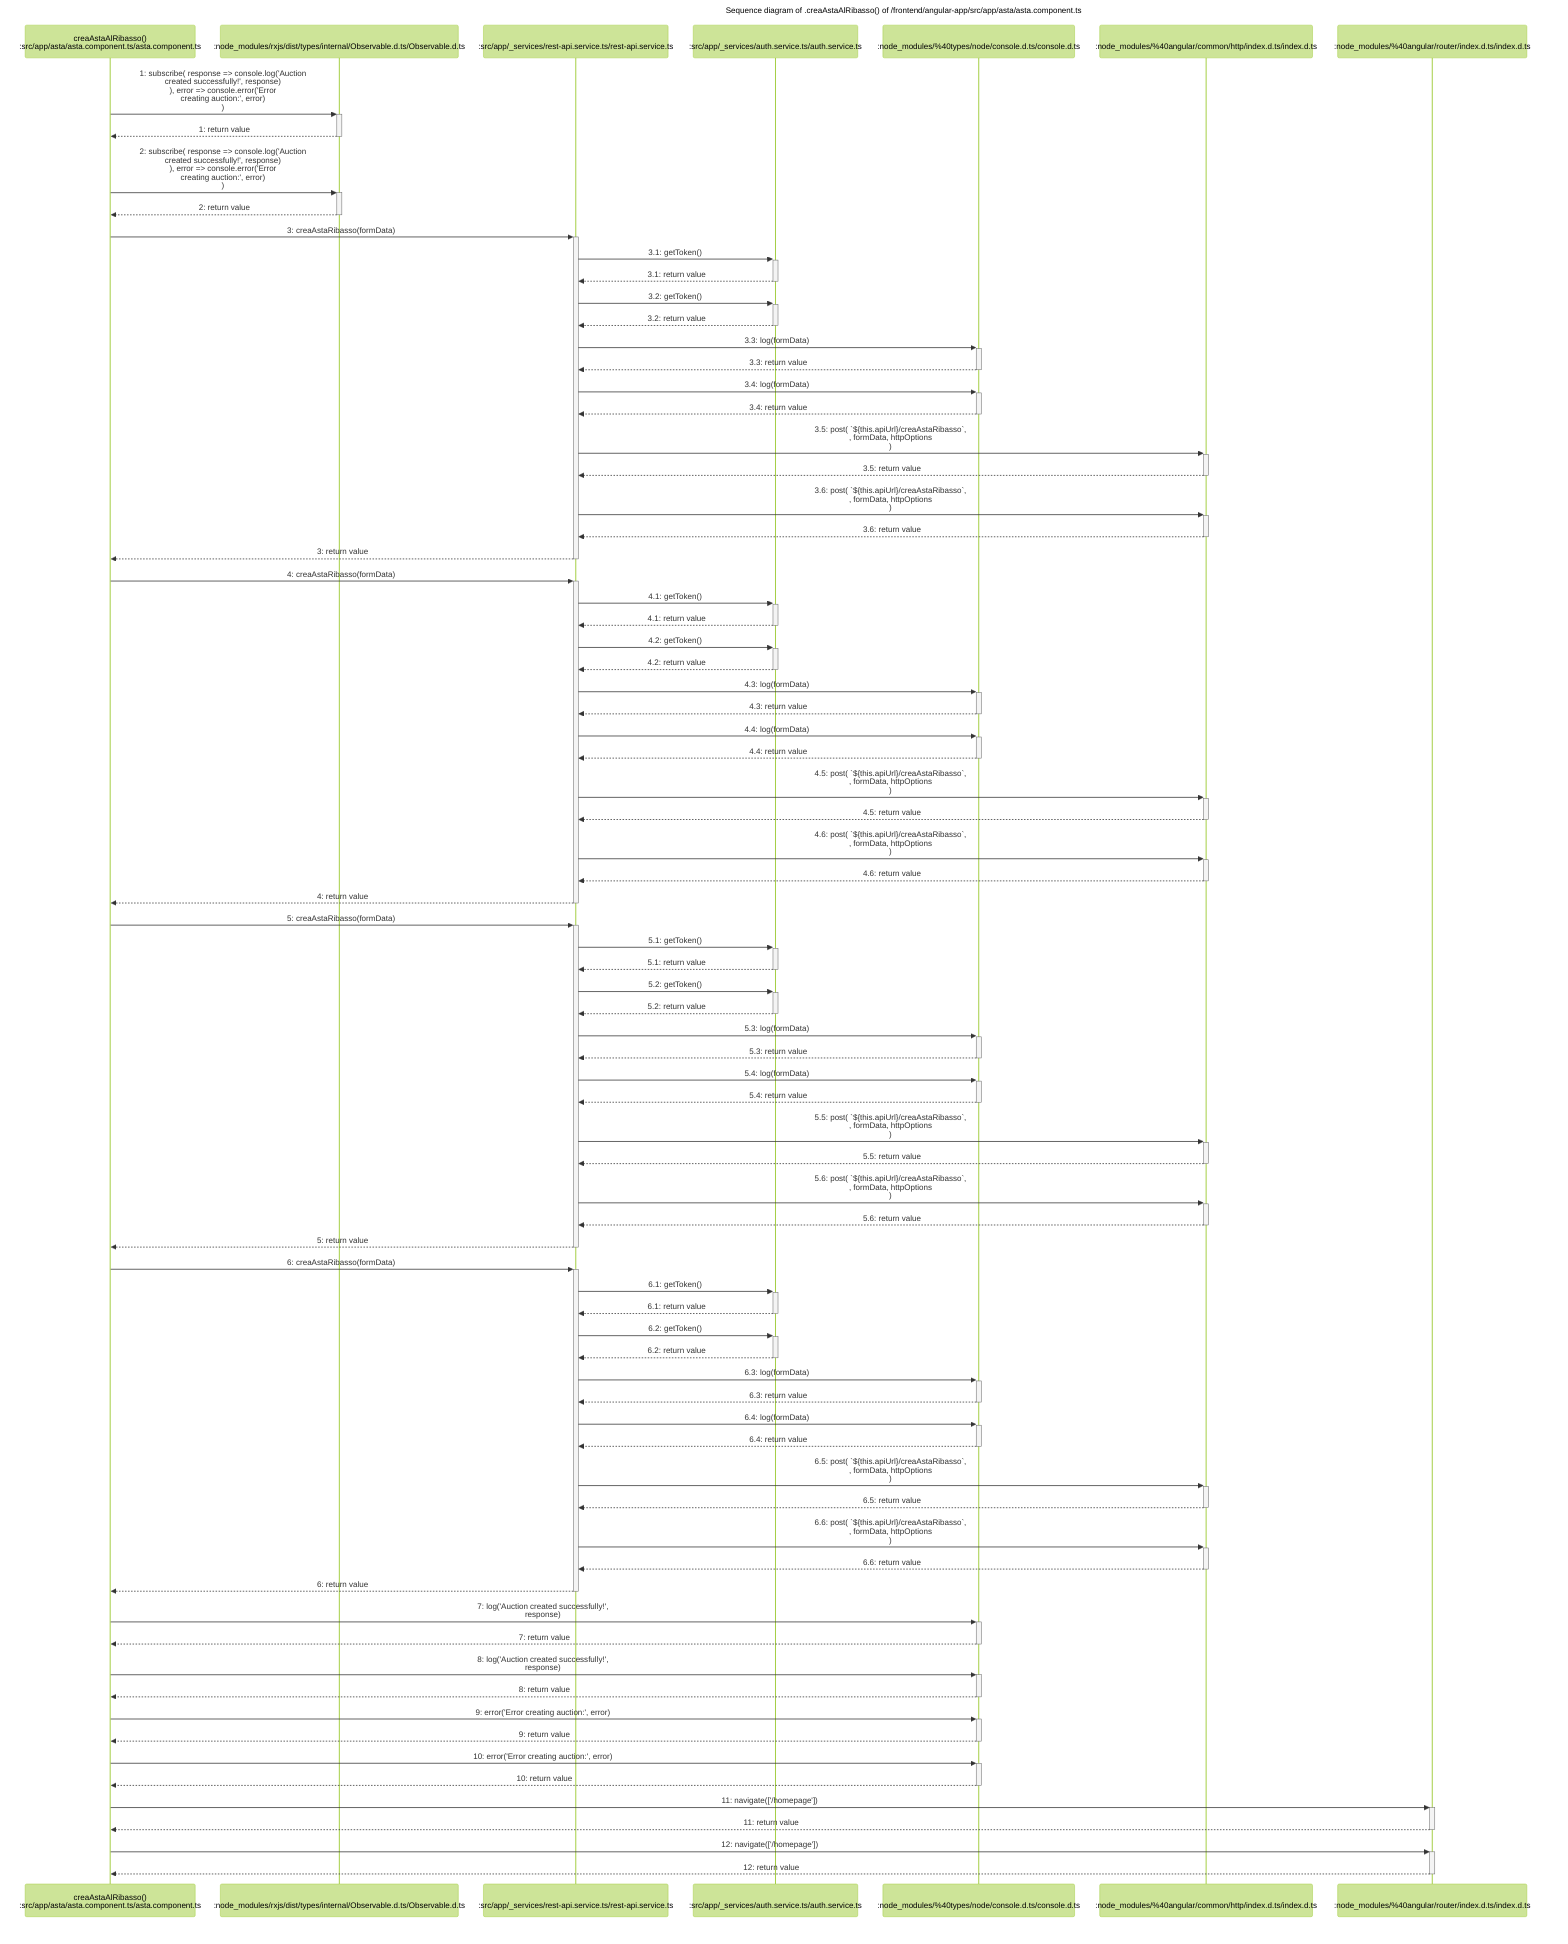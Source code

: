 %%{init: {'theme':'forest'}}%%

sequenceDiagram

    Title Sequence diagram of .creaAstaAlRibasso() of /frontend/angular-app/src/app/asta/asta.component.ts

    participant p1 as creaAstaAlRibasso()<br>:src/app/asta/asta.component.ts/asta.component.ts
    participant p2 as <br>:node_modules/rxjs/dist/types/internal/Observable.d.ts/Observable.d.ts
    participant p3 as <br>:src/app/_services/rest-api.service.ts/rest-api.service.ts
    participant p4 as <br>:src/app/_services/auth.service.ts/auth.service.ts
    participant p5 as <br>:node_modules/%40types/node/console.d.ts/console.d.ts
    participant p6 as <br>:node_modules/%40angular/common/http/index.d.ts/index.d.ts
    participant p7 as <br>:node_modules/%40angular/router/index.d.ts/index.d.ts


	p1 ->>+ p2: 1: subscribe( response => console.log('Auction<br>created successfully!', response)<br>), error => console.error('Error<br>creating auction:', error)<br>)
	p2 -->>- p1: 1: return value
	p1 ->>+ p2: 2: subscribe( response => console.log('Auction<br>created successfully!', response)<br>), error => console.error('Error<br>creating auction:', error)<br>)
	p2 -->>- p1: 2: return value
	p1 ->>+ p3: 3: creaAstaRibasso(formData)
	p3 ->>+ p4: 3.1: getToken()
	p4 -->>- p3: 3.1: return value
	p3 ->>+ p4: 3.2: getToken()
	p4 -->>- p3: 3.2: return value
	p3 ->>+ p5: 3.3: log(formData)
	p5 -->>- p3: 3.3: return value
	p3 ->>+ p5: 3.4: log(formData)
	p5 -->>- p3: 3.4: return value
	p3 ->>+ p6: 3.5: post( `${this.apiUrl}/creaAstaRibasso`,<br>, formData,      httpOptions<br>   )
	p6 -->>- p3: 3.5: return value
	p3 ->>+ p6: 3.6: post( `${this.apiUrl}/creaAstaRibasso`,<br>, formData,      httpOptions<br>   )
	p6 -->>- p3: 3.6: return value
	p3 -->>- p1: 3: return value
	p1 ->>+ p3: 4: creaAstaRibasso(formData)
	p3 ->>+ p4: 4.1: getToken()
	p4 -->>- p3: 4.1: return value
	p3 ->>+ p4: 4.2: getToken()
	p4 -->>- p3: 4.2: return value
	p3 ->>+ p5: 4.3: log(formData)
	p5 -->>- p3: 4.3: return value
	p3 ->>+ p5: 4.4: log(formData)
	p5 -->>- p3: 4.4: return value
	p3 ->>+ p6: 4.5: post( `${this.apiUrl}/creaAstaRibasso`,<br>, formData,      httpOptions<br>   )
	p6 -->>- p3: 4.5: return value
	p3 ->>+ p6: 4.6: post( `${this.apiUrl}/creaAstaRibasso`,<br>, formData,      httpOptions<br>   )
	p6 -->>- p3: 4.6: return value
	p3 -->>- p1: 4: return value
	p1 ->>+ p3: 5: creaAstaRibasso(formData)
	p3 ->>+ p4: 5.1: getToken()
	p4 -->>- p3: 5.1: return value
	p3 ->>+ p4: 5.2: getToken()
	p4 -->>- p3: 5.2: return value
	p3 ->>+ p5: 5.3: log(formData)
	p5 -->>- p3: 5.3: return value
	p3 ->>+ p5: 5.4: log(formData)
	p5 -->>- p3: 5.4: return value
	p3 ->>+ p6: 5.5: post( `${this.apiUrl}/creaAstaRibasso`,<br>, formData,      httpOptions<br>   )
	p6 -->>- p3: 5.5: return value
	p3 ->>+ p6: 5.6: post( `${this.apiUrl}/creaAstaRibasso`,<br>, formData,      httpOptions<br>   )
	p6 -->>- p3: 5.6: return value
	p3 -->>- p1: 5: return value
	p1 ->>+ p3: 6: creaAstaRibasso(formData)
	p3 ->>+ p4: 6.1: getToken()
	p4 -->>- p3: 6.1: return value
	p3 ->>+ p4: 6.2: getToken()
	p4 -->>- p3: 6.2: return value
	p3 ->>+ p5: 6.3: log(formData)
	p5 -->>- p3: 6.3: return value
	p3 ->>+ p5: 6.4: log(formData)
	p5 -->>- p3: 6.4: return value
	p3 ->>+ p6: 6.5: post( `${this.apiUrl}/creaAstaRibasso`,<br>, formData,      httpOptions<br>   )
	p6 -->>- p3: 6.5: return value
	p3 ->>+ p6: 6.6: post( `${this.apiUrl}/creaAstaRibasso`,<br>, formData,      httpOptions<br>   )
	p6 -->>- p3: 6.6: return value
	p3 -->>- p1: 6: return value
	p1 ->>+ p5: 7: log('Auction created successfully!',<br>response)
	p5 -->>- p1: 7: return value
	p1 ->>+ p5: 8: log('Auction created successfully!',<br>response)
	p5 -->>- p1: 8: return value
	p1 ->>+ p5: 9: error('Error creating auction:', error)
	p5 -->>- p1: 9: return value
	p1 ->>+ p5: 10: error('Error creating auction:', error)
	p5 -->>- p1: 10: return value
	p1 ->>+ p7: 11: navigate(['/homepage'])
	p7 -->>- p1: 11: return value
	p1 ->>+ p7: 12: navigate(['/homepage'])
	p7 -->>- p1: 12: return value